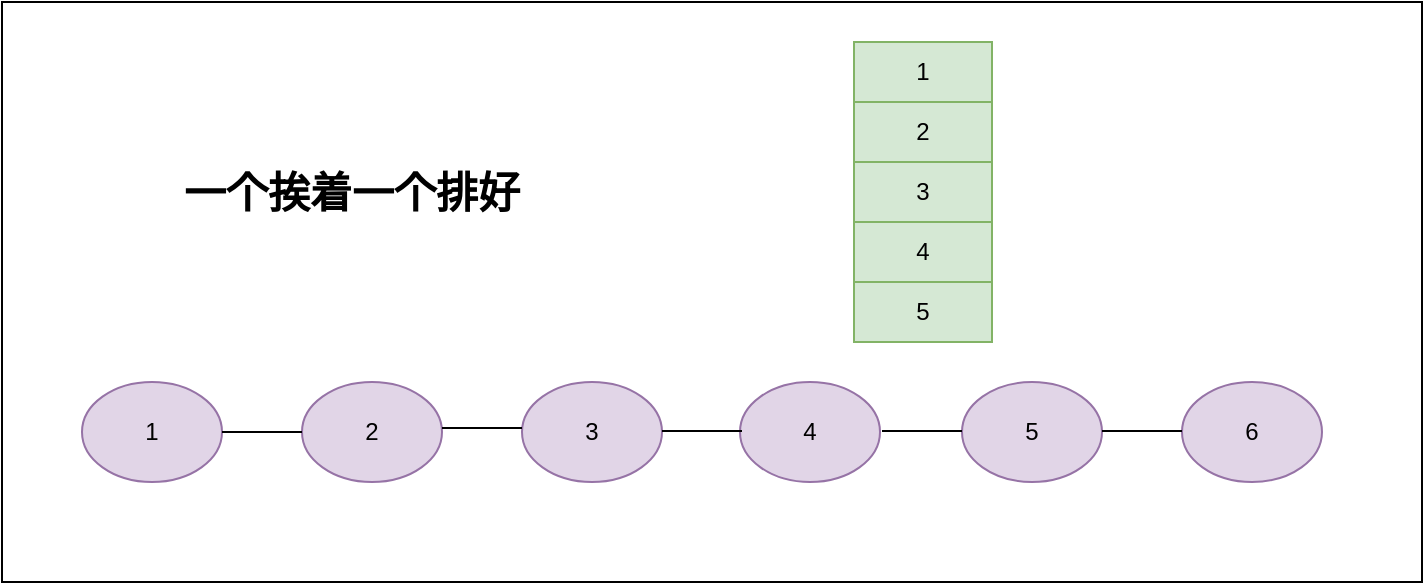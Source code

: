 <mxfile version="14.6.13" type="github">
  <diagram id="xA-Z888kSNZko0FUC-yo" name="Page-1">
    <mxGraphModel dx="782" dy="525" grid="1" gridSize="10" guides="1" tooltips="1" connect="1" arrows="1" fold="1" page="1" pageScale="1" pageWidth="827" pageHeight="1169" math="0" shadow="0">
      <root>
        <mxCell id="0" />
        <mxCell id="1" parent="0" />
        <mxCell id="44kS4N-PE41PUWmPmxD1-21" value="" style="rounded=0;whiteSpace=wrap;html=1;shadow=0;sketch=0;glass=0;" vertex="1" parent="1">
          <mxGeometry x="10" y="260" width="710" height="290" as="geometry" />
        </mxCell>
        <mxCell id="44kS4N-PE41PUWmPmxD1-2" value="1" style="ellipse;whiteSpace=wrap;html=1;fillColor=#e1d5e7;strokeColor=#9673a6;" vertex="1" parent="1">
          <mxGeometry x="50" y="450" width="70" height="50" as="geometry" />
        </mxCell>
        <mxCell id="44kS4N-PE41PUWmPmxD1-3" value="2" style="ellipse;whiteSpace=wrap;html=1;strokeColor=#9673a6;fillColor=#e1d5e7;" vertex="1" parent="1">
          <mxGeometry x="160" y="450" width="70" height="50" as="geometry" />
        </mxCell>
        <mxCell id="44kS4N-PE41PUWmPmxD1-4" value="3" style="ellipse;whiteSpace=wrap;html=1;fillColor=#e1d5e7;strokeColor=#9673a6;" vertex="1" parent="1">
          <mxGeometry x="270" y="450" width="70" height="50" as="geometry" />
        </mxCell>
        <mxCell id="44kS4N-PE41PUWmPmxD1-5" value="6" style="ellipse;whiteSpace=wrap;html=1;fillColor=#e1d5e7;strokeColor=#9673a6;" vertex="1" parent="1">
          <mxGeometry x="600" y="450" width="70" height="50" as="geometry" />
        </mxCell>
        <mxCell id="44kS4N-PE41PUWmPmxD1-6" value="5" style="ellipse;whiteSpace=wrap;html=1;fillColor=#e1d5e7;strokeColor=#9673a6;" vertex="1" parent="1">
          <mxGeometry x="490" y="450" width="70" height="50" as="geometry" />
        </mxCell>
        <mxCell id="44kS4N-PE41PUWmPmxD1-7" value="4" style="ellipse;whiteSpace=wrap;html=1;fillColor=#e1d5e7;strokeColor=#9673a6;" vertex="1" parent="1">
          <mxGeometry x="379" y="450" width="70" height="50" as="geometry" />
        </mxCell>
        <mxCell id="44kS4N-PE41PUWmPmxD1-11" value="" style="endArrow=none;html=1;exitX=0;exitY=0.5;exitDx=0;exitDy=0;" edge="1" parent="1" source="44kS4N-PE41PUWmPmxD1-3" target="44kS4N-PE41PUWmPmxD1-2">
          <mxGeometry width="50" height="50" relative="1" as="geometry">
            <mxPoint x="120" y="620" as="sourcePoint" />
            <mxPoint x="123" y="475" as="targetPoint" />
          </mxGeometry>
        </mxCell>
        <mxCell id="44kS4N-PE41PUWmPmxD1-17" value="" style="endArrow=none;html=1;exitX=0;exitY=0.5;exitDx=0;exitDy=0;" edge="1" parent="1">
          <mxGeometry width="50" height="50" relative="1" as="geometry">
            <mxPoint x="600" y="474.5" as="sourcePoint" />
            <mxPoint x="560" y="474.5" as="targetPoint" />
          </mxGeometry>
        </mxCell>
        <mxCell id="44kS4N-PE41PUWmPmxD1-18" value="" style="endArrow=none;html=1;exitX=0;exitY=0.5;exitDx=0;exitDy=0;" edge="1" parent="1">
          <mxGeometry width="50" height="50" relative="1" as="geometry">
            <mxPoint x="490" y="474.5" as="sourcePoint" />
            <mxPoint x="450" y="474.5" as="targetPoint" />
          </mxGeometry>
        </mxCell>
        <mxCell id="44kS4N-PE41PUWmPmxD1-19" value="" style="endArrow=none;html=1;exitX=0;exitY=0.5;exitDx=0;exitDy=0;" edge="1" parent="1">
          <mxGeometry width="50" height="50" relative="1" as="geometry">
            <mxPoint x="380" y="474.5" as="sourcePoint" />
            <mxPoint x="340" y="474.5" as="targetPoint" />
          </mxGeometry>
        </mxCell>
        <mxCell id="44kS4N-PE41PUWmPmxD1-20" value="" style="endArrow=none;html=1;exitX=0;exitY=0.5;exitDx=0;exitDy=0;" edge="1" parent="1">
          <mxGeometry width="50" height="50" relative="1" as="geometry">
            <mxPoint x="270" y="473" as="sourcePoint" />
            <mxPoint x="230" y="473" as="targetPoint" />
          </mxGeometry>
        </mxCell>
        <mxCell id="44kS4N-PE41PUWmPmxD1-22" value="&lt;font style=&quot;font-size: 21px&quot;&gt;&lt;b&gt;一个挨着一个排好&lt;/b&gt;&lt;/font&gt;" style="text;html=1;strokeColor=none;fillColor=none;align=center;verticalAlign=middle;whiteSpace=wrap;rounded=0;" vertex="1" parent="1">
          <mxGeometry x="70" y="330" width="230" height="50" as="geometry" />
        </mxCell>
        <mxCell id="44kS4N-PE41PUWmPmxD1-25" value="1" style="rounded=0;whiteSpace=wrap;html=1;fillColor=#d5e8d4;strokeColor=#82b366;" vertex="1" parent="1">
          <mxGeometry x="436" y="280" width="69" height="30" as="geometry" />
        </mxCell>
        <mxCell id="44kS4N-PE41PUWmPmxD1-26" value="2" style="rounded=0;whiteSpace=wrap;html=1;fillColor=#d5e8d4;strokeColor=#82b366;" vertex="1" parent="1">
          <mxGeometry x="436" y="310" width="69" height="30" as="geometry" />
        </mxCell>
        <mxCell id="44kS4N-PE41PUWmPmxD1-27" value="4" style="rounded=0;whiteSpace=wrap;html=1;fillColor=#d5e8d4;strokeColor=#82b366;" vertex="1" parent="1">
          <mxGeometry x="436" y="370" width="69" height="30" as="geometry" />
        </mxCell>
        <mxCell id="44kS4N-PE41PUWmPmxD1-28" value="3" style="rounded=0;whiteSpace=wrap;html=1;fillColor=#d5e8d4;strokeColor=#82b366;" vertex="1" parent="1">
          <mxGeometry x="436" y="340" width="69" height="30" as="geometry" />
        </mxCell>
        <mxCell id="44kS4N-PE41PUWmPmxD1-29" value="5" style="rounded=0;whiteSpace=wrap;html=1;fillColor=#d5e8d4;strokeColor=#82b366;" vertex="1" parent="1">
          <mxGeometry x="436" y="400" width="69" height="30" as="geometry" />
        </mxCell>
      </root>
    </mxGraphModel>
  </diagram>
</mxfile>

